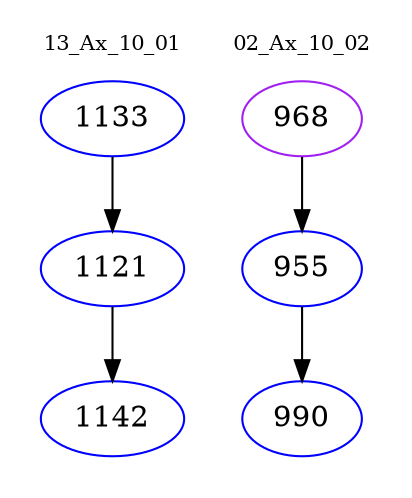 digraph{
subgraph cluster_0 {
color = white
label = "13_Ax_10_01";
fontsize=10;
T0_1133 [label="1133", color="blue"]
T0_1133 -> T0_1121 [color="black"]
T0_1121 [label="1121", color="blue"]
T0_1121 -> T0_1142 [color="black"]
T0_1142 [label="1142", color="blue"]
}
subgraph cluster_1 {
color = white
label = "02_Ax_10_02";
fontsize=10;
T1_968 [label="968", color="purple"]
T1_968 -> T1_955 [color="black"]
T1_955 [label="955", color="blue"]
T1_955 -> T1_990 [color="black"]
T1_990 [label="990", color="blue"]
}
}
